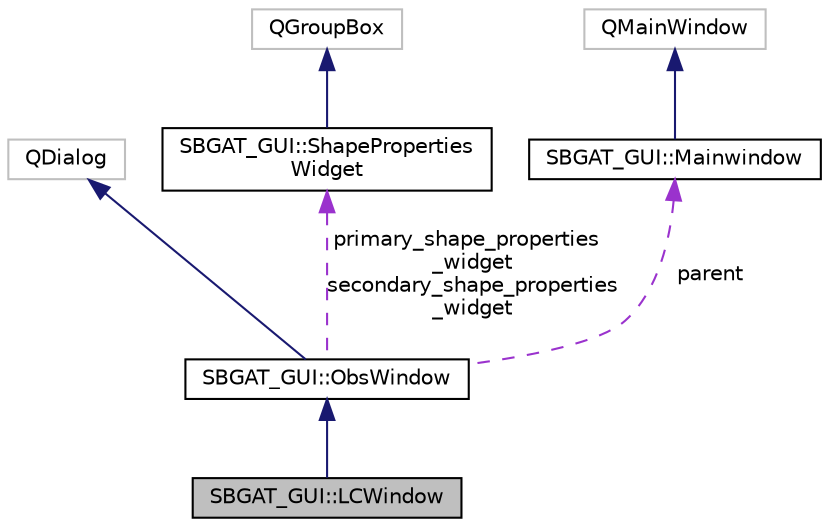 digraph "SBGAT_GUI::LCWindow"
{
 // LATEX_PDF_SIZE
  edge [fontname="Helvetica",fontsize="10",labelfontname="Helvetica",labelfontsize="10"];
  node [fontname="Helvetica",fontsize="10",shape=record];
  Node3 [label="SBGAT_GUI::LCWindow",height=0.2,width=0.4,color="black", fillcolor="grey75", style="filled", fontcolor="black",tooltip="LCWindow class defining a window where a user can generate lightcurve data."];
  Node4 -> Node3 [dir="back",color="midnightblue",fontsize="10",style="solid",fontname="Helvetica"];
  Node4 [label="SBGAT_GUI::ObsWindow",height=0.2,width=0.4,color="black", fillcolor="white", style="filled",URL="$class_s_b_g_a_t___g_u_i_1_1_obs_window.html",tooltip="ObsWindow class defining a window where a user can generate simulated observations involving (optiona..."];
  Node5 -> Node4 [dir="back",color="midnightblue",fontsize="10",style="solid",fontname="Helvetica"];
  Node5 [label="QDialog",height=0.2,width=0.4,color="grey75", fillcolor="white", style="filled",tooltip=" "];
  Node6 -> Node4 [dir="back",color="darkorchid3",fontsize="10",style="dashed",label=" primary_shape_properties\l_widget\nsecondary_shape_properties\l_widget" ,fontname="Helvetica"];
  Node6 [label="SBGAT_GUI::ShapeProperties\lWidget",height=0.2,width=0.4,color="black", fillcolor="white", style="filled",URL="$class_s_b_g_a_t___g_u_i_1_1_shape_properties_widget.html",tooltip="ShapePropertiesWidget class defining a widget where a user can specify the values taken by the physic..."];
  Node7 -> Node6 [dir="back",color="midnightblue",fontsize="10",style="solid",fontname="Helvetica"];
  Node7 [label="QGroupBox",height=0.2,width=0.4,color="grey75", fillcolor="white", style="filled",tooltip=" "];
  Node8 -> Node4 [dir="back",color="darkorchid3",fontsize="10",style="dashed",label=" parent" ,fontname="Helvetica"];
  Node8 [label="SBGAT_GUI::Mainwindow",height=0.2,width=0.4,color="black", fillcolor="white", style="filled",URL="$class_s_b_g_a_t___g_u_i_1_1_mainwindow.html",tooltip="Mainwindow class. This is the main class of the SbgatGUI application."];
  Node9 -> Node8 [dir="back",color="midnightblue",fontsize="10",style="solid",fontname="Helvetica"];
  Node9 [label="QMainWindow",height=0.2,width=0.4,color="grey75", fillcolor="white", style="filled",tooltip=" "];
}
